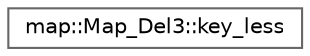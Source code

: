 digraph "类继承关系图"
{
 // LATEX_PDF_SIZE
  bgcolor="transparent";
  edge [fontname=Helvetica,fontsize=10,labelfontname=Helvetica,labelfontsize=10];
  node [fontname=Helvetica,fontsize=10,shape=box,height=0.2,width=0.4];
  rankdir="LR";
  Node0 [id="Node000000",label="map::Map_Del3::key_less",height=0.2,width=0.4,color="grey40", fillcolor="white", style="filled",URL="$structmap_1_1_map___del3_1_1key__less.html",tooltip=" "];
}
